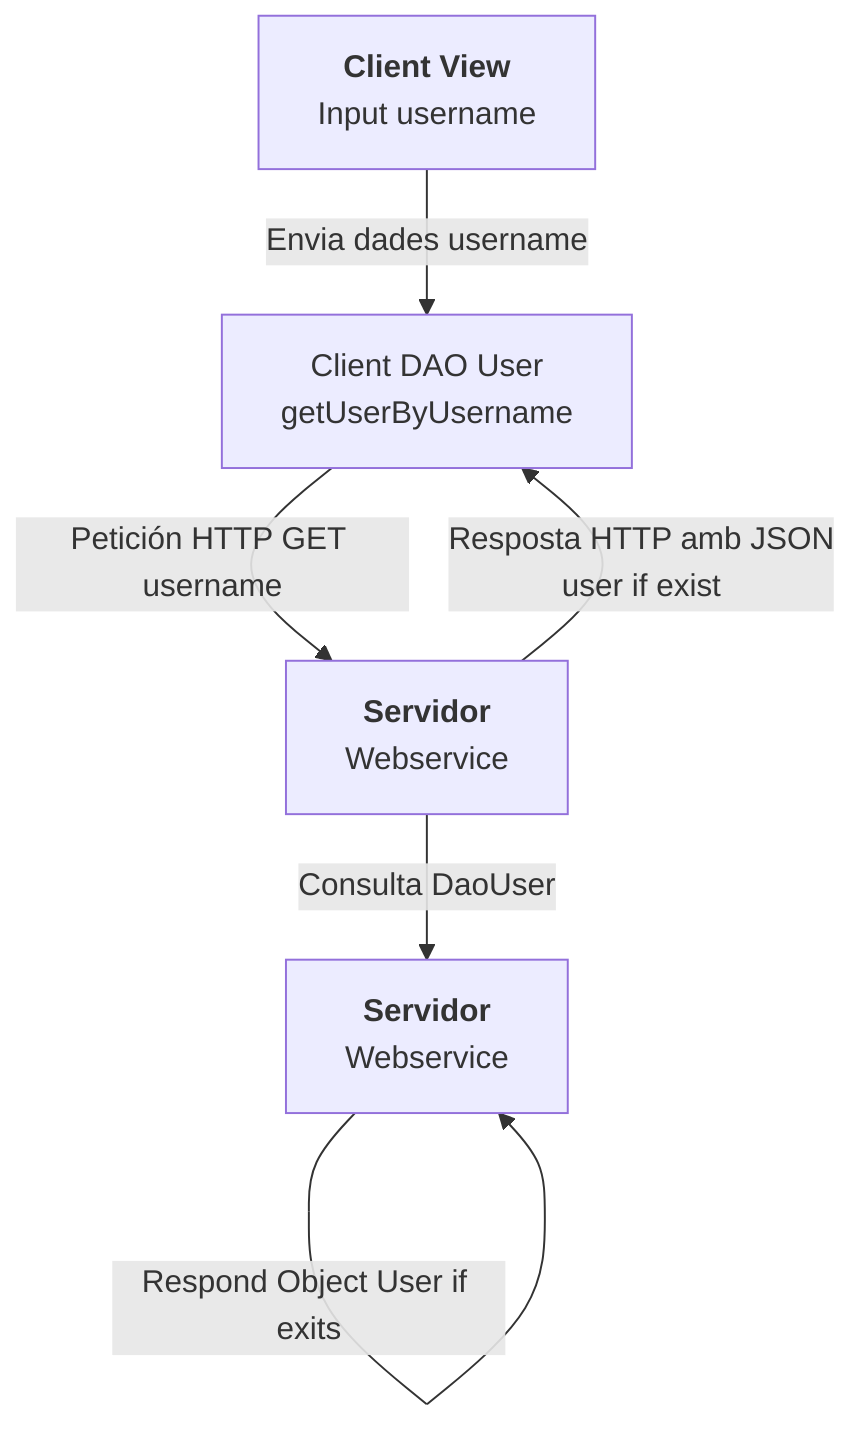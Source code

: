 flowchart TD
    A[<b>Client View</b> <br> Input username] -->|Envia dades username| B[Client DAO User<br> getUserByUsername]
    B -->|Petición HTTP GET username| C[<b>Servidor</b> <br> Webservice]
    C -->|Resposta HTTP amb JSON<br>user if exist| B
    C -->|Consulta DaoUser| D[Server DAO User<br> getUserByUsername]
    D -->|Respond Object User if exits| D[<b>Servidor</b> <br> Webservice]